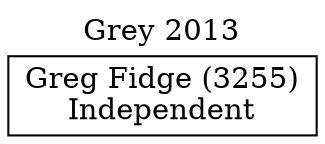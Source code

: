 // House preference flow
digraph "Greg Fidge (3255)_Grey_2013" {
	graph [label="Grey 2013" labelloc=t mclimit=10]
	node [shape=box]
	"Greg Fidge (3255)" [label="Greg Fidge (3255)
Independent"]
}
